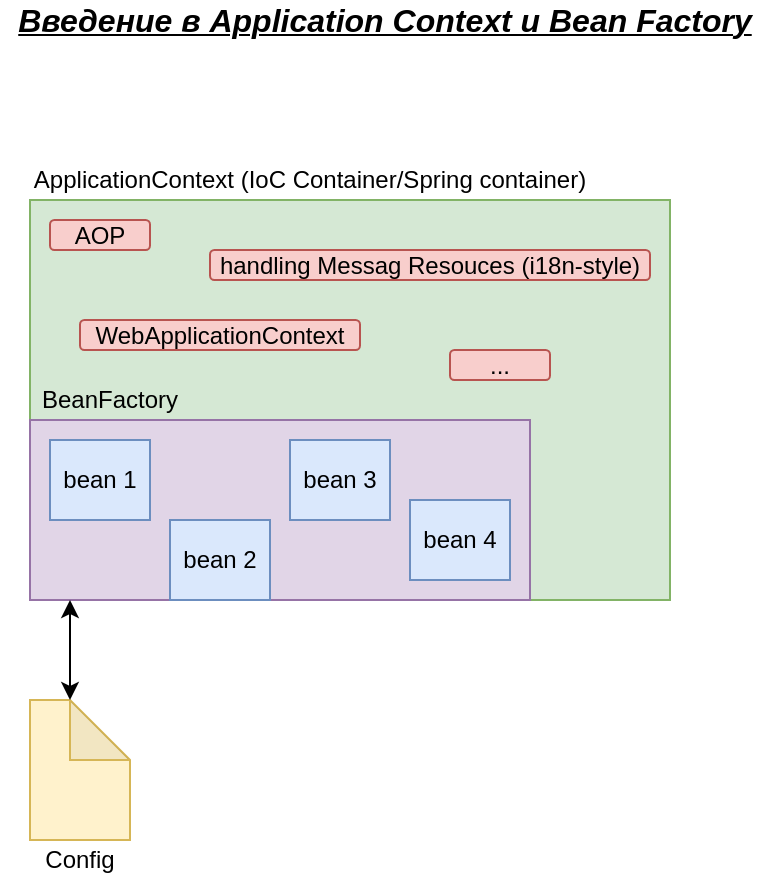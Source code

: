 <mxfile version="20.4.1" type="device"><diagram id="23iRSUPoRavnBvh4doch" name="Page-1"><mxGraphModel dx="1209" dy="457" grid="1" gridSize="10" guides="1" tooltips="1" connect="1" arrows="1" fold="1" page="1" pageScale="1" pageWidth="827" pageHeight="1169" math="0" shadow="0"><root><mxCell id="0"/><mxCell id="1" parent="0"/><mxCell id="iSxKhUDR9pB51d9C58qE-1" value="" style="rounded=0;whiteSpace=wrap;html=1;fillColor=#d5e8d4;strokeColor=#82b366;" parent="1" vertex="1"><mxGeometry x="120" y="200" width="320" height="200" as="geometry"/></mxCell><mxCell id="iSxKhUDR9pB51d9C58qE-2" value="ApplicationContext (IoC Container/Spring container)" style="text;html=1;strokeColor=none;fillColor=none;align=center;verticalAlign=middle;whiteSpace=wrap;rounded=0;" parent="1" vertex="1"><mxGeometry x="120" y="180" width="280" height="20" as="geometry"/></mxCell><mxCell id="iSxKhUDR9pB51d9C58qE-3" value="" style="rounded=0;whiteSpace=wrap;html=1;fillColor=#e1d5e7;strokeColor=#9673a6;" parent="1" vertex="1"><mxGeometry x="120" y="310" width="250" height="90" as="geometry"/></mxCell><mxCell id="iSxKhUDR9pB51d9C58qE-4" value="BeanFactory" style="text;html=1;strokeColor=none;fillColor=none;align=center;verticalAlign=middle;whiteSpace=wrap;rounded=0;" parent="1" vertex="1"><mxGeometry x="120" y="290" width="80" height="20" as="geometry"/></mxCell><mxCell id="iSxKhUDR9pB51d9C58qE-6" value="" style="shape=note;whiteSpace=wrap;html=1;backgroundOutline=1;darkOpacity=0.05;fillColor=#fff2cc;strokeColor=#d6b656;" parent="1" vertex="1"><mxGeometry x="120" y="450" width="50" height="70" as="geometry"/></mxCell><mxCell id="iSxKhUDR9pB51d9C58qE-7" value="Config" style="text;html=1;strokeColor=none;fillColor=none;align=center;verticalAlign=middle;whiteSpace=wrap;rounded=0;" parent="1" vertex="1"><mxGeometry x="120" y="520" width="50" height="20" as="geometry"/></mxCell><mxCell id="iSxKhUDR9pB51d9C58qE-8" value="" style="endArrow=classic;startArrow=classic;html=1;rounded=0;exitX=0;exitY=0;exitDx=20;exitDy=0;exitPerimeter=0;" parent="1" source="iSxKhUDR9pB51d9C58qE-6" edge="1"><mxGeometry width="50" height="50" relative="1" as="geometry"><mxPoint x="170" y="480" as="sourcePoint"/><mxPoint x="140" y="400" as="targetPoint"/></mxGeometry></mxCell><mxCell id="iSxKhUDR9pB51d9C58qE-9" value="bean 1" style="rounded=0;whiteSpace=wrap;html=1;fillColor=#dae8fc;strokeColor=#6c8ebf;" parent="1" vertex="1"><mxGeometry x="130" y="320" width="50" height="40" as="geometry"/></mxCell><mxCell id="iSxKhUDR9pB51d9C58qE-10" value="bean 2" style="rounded=0;whiteSpace=wrap;html=1;fillColor=#dae8fc;strokeColor=#6c8ebf;" parent="1" vertex="1"><mxGeometry x="190" y="360" width="50" height="40" as="geometry"/></mxCell><mxCell id="iSxKhUDR9pB51d9C58qE-11" value="bean 3" style="rounded=0;whiteSpace=wrap;html=1;fillColor=#dae8fc;strokeColor=#6c8ebf;" parent="1" vertex="1"><mxGeometry x="250" y="320" width="50" height="40" as="geometry"/></mxCell><mxCell id="iSxKhUDR9pB51d9C58qE-12" value="bean 4" style="rounded=0;whiteSpace=wrap;html=1;fillColor=#dae8fc;strokeColor=#6c8ebf;" parent="1" vertex="1"><mxGeometry x="310" y="350" width="50" height="40" as="geometry"/></mxCell><mxCell id="iSxKhUDR9pB51d9C58qE-13" value="AOP" style="rounded=1;whiteSpace=wrap;html=1;fillColor=#f8cecc;strokeColor=#b85450;" parent="1" vertex="1"><mxGeometry x="130" y="210" width="50" height="15" as="geometry"/></mxCell><mxCell id="iSxKhUDR9pB51d9C58qE-15" value="WebApplicationContext" style="rounded=1;whiteSpace=wrap;html=1;fillColor=#f8cecc;strokeColor=#b85450;" parent="1" vertex="1"><mxGeometry x="145" y="260" width="140" height="15" as="geometry"/></mxCell><mxCell id="iSxKhUDR9pB51d9C58qE-16" value="handling Messag Resouces (i18n-style)" style="rounded=1;whiteSpace=wrap;html=1;fillColor=#f8cecc;strokeColor=#b85450;" parent="1" vertex="1"><mxGeometry x="210" y="225" width="220" height="15" as="geometry"/></mxCell><mxCell id="iSxKhUDR9pB51d9C58qE-18" value="..." style="rounded=1;whiteSpace=wrap;html=1;fillColor=#f8cecc;strokeColor=#b85450;" parent="1" vertex="1"><mxGeometry x="330" y="275" width="50" height="15" as="geometry"/></mxCell><mxCell id="iSxKhUDR9pB51d9C58qE-19" value="&lt;b&gt;&lt;i&gt;&lt;u&gt;&lt;font style=&quot;font-size: 16px;&quot;&gt;Введение в Application Context и Bean Factory&lt;/font&gt;&lt;/u&gt;&lt;/i&gt;&lt;/b&gt;" style="text;html=1;strokeColor=none;fillColor=none;align=center;verticalAlign=middle;whiteSpace=wrap;rounded=0;" parent="1" vertex="1"><mxGeometry x="105" y="100" width="385" height="20" as="geometry"/></mxCell></root></mxGraphModel></diagram></mxfile>